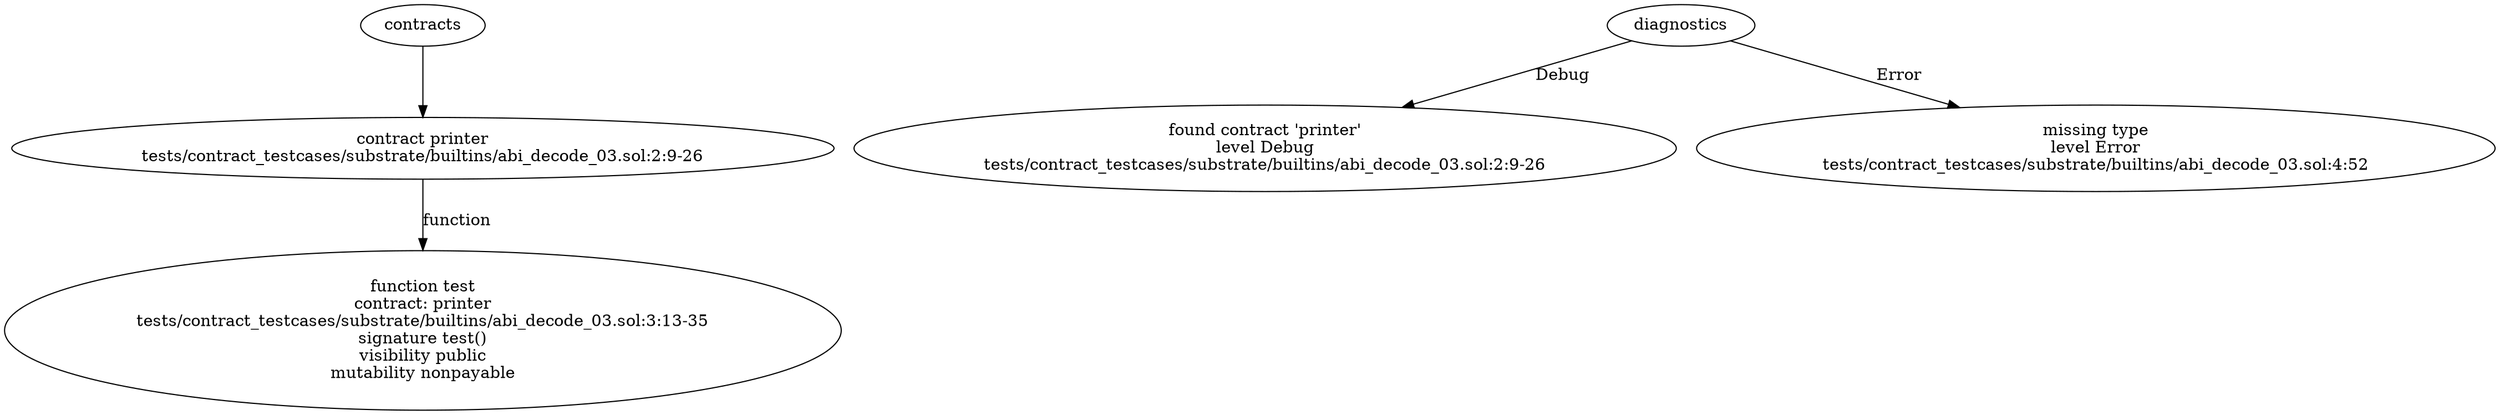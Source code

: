 strict digraph "tests/contract_testcases/substrate/builtins/abi_decode_03.sol" {
	contract [label="contract printer\ntests/contract_testcases/substrate/builtins/abi_decode_03.sol:2:9-26"]
	test [label="function test\ncontract: printer\ntests/contract_testcases/substrate/builtins/abi_decode_03.sol:3:13-35\nsignature test()\nvisibility public\nmutability nonpayable"]
	diagnostic [label="found contract 'printer'\nlevel Debug\ntests/contract_testcases/substrate/builtins/abi_decode_03.sol:2:9-26"]
	diagnostic_5 [label="missing type\nlevel Error\ntests/contract_testcases/substrate/builtins/abi_decode_03.sol:4:52"]
	contracts -> contract
	contract -> test [label="function"]
	diagnostics -> diagnostic [label="Debug"]
	diagnostics -> diagnostic_5 [label="Error"]
}
